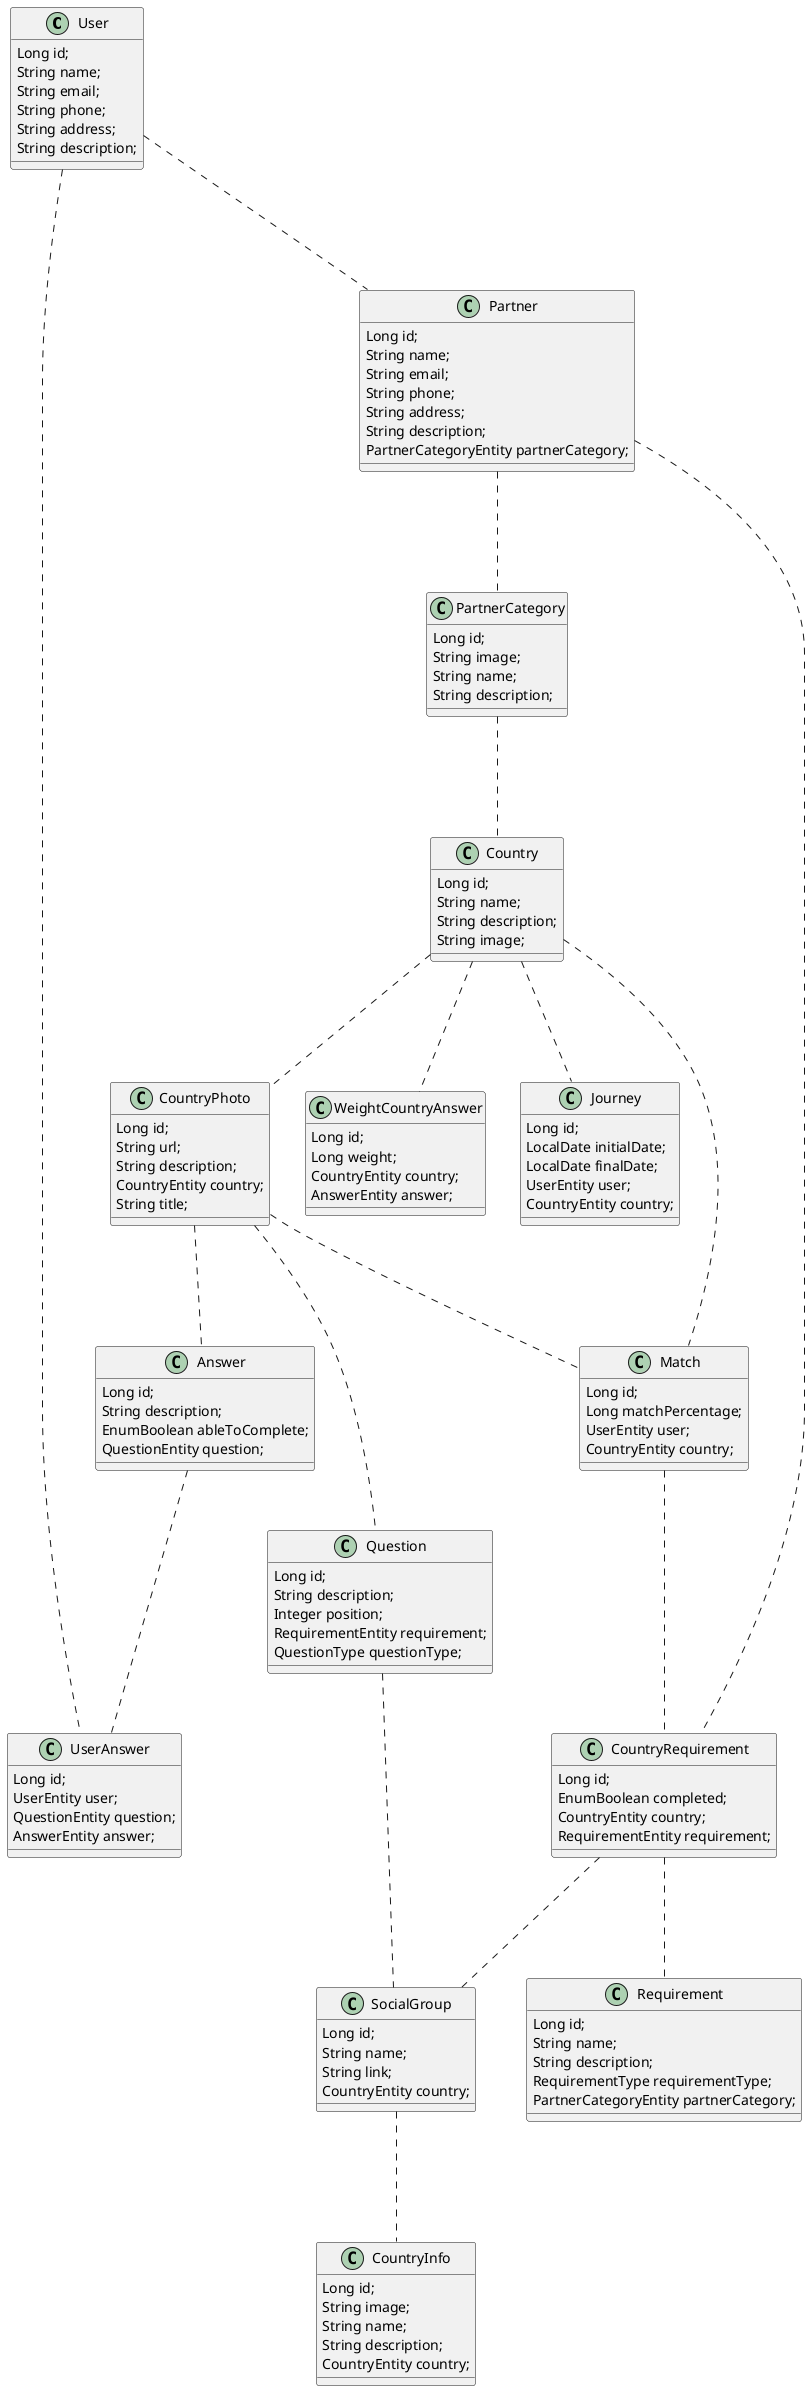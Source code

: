 @startuml
class User {
    Long id;
    String name;
    String email;
    String phone;
    String address;
    String description;

}
class Partner {
    Long id;
    String name;
    String email;
    String phone;
    String address;
    String description;
    PartnerCategoryEntity partnerCategory;

}
class PartnerCategory {
    Long id;
    String image;
    String name;
    String description;

}
class Country {
    Long id;
    String name;
    String description;
    String image;

}
class CountryPhoto {
    Long id;
    String url;
    String description;
    CountryEntity country;
    String title;

}
class Answer {
    Long id;
    String description;
    EnumBoolean ableToComplete;
    QuestionEntity question;

}
class Requirement {
    Long id;
    String name;
    String description;
    RequirementType requirementType;
    PartnerCategoryEntity partnerCategory;

}
class CountryRequirement {
    Long id;
    EnumBoolean completed;
    CountryEntity country;
    RequirementEntity requirement;

}
class Question {
    Long id;
    String description;
    Integer position;
    RequirementEntity requirement;
    QuestionType questionType;

}
class Match {
    Long id;
    Long matchPercentage;
    UserEntity user;
    CountryEntity country;

}
class WeightCountryAnswer {
    Long id;
    Long weight;
    CountryEntity country;
    AnswerEntity answer;

}
class CountryInfo {
    Long id;
    String image;
    String name;
    String description;
    CountryEntity country;

}
class SocialGroup {
    Long id;
    String name;
    String link;
    CountryEntity country;

}
class UserAnswer {
    Long id;
    UserEntity user;
    QuestionEntity question;
    AnswerEntity answer;

}
class Journey {
    Long id;
    LocalDate initialDate;
    LocalDate finalDate;
    UserEntity user;
    CountryEntity country;

}

User ... Partner
Partner ... PartnerCategory
Partner ... CountryRequirement
PartnerCategory ... Country
Country ... WeightCountryAnswer
Country ... Match
Country ... Journey
Country ... CountryPhoto
CountryPhoto ... Answer
CountryPhoto ... Match
CountryPhoto ... Question
User ... UserAnswer
Answer ... UserAnswer
Question ... SocialGroup
Match ... CountryRequirement
CountryRequirement ... SocialGroup
CountryRequirement ... Requirement
SocialGroup ... CountryInfo
@enduml